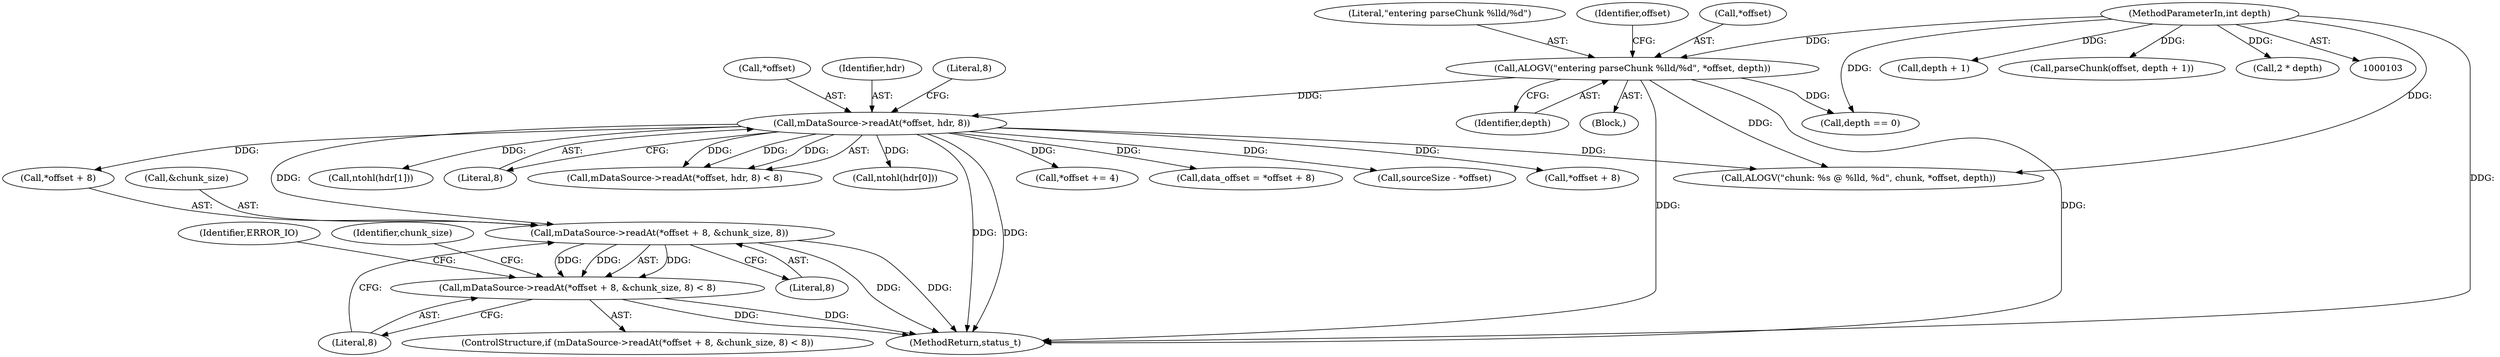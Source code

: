 digraph "0_Android_6fe85f7e15203e48df2cc3e8e1c4bc6ad49dc968@API" {
"1000152" [label="(Call,mDataSource->readAt(*offset + 8, &chunk_size, 8))"];
"1000115" [label="(Call,mDataSource->readAt(*offset, hdr, 8))"];
"1000107" [label="(Call,ALOGV(\"entering parseChunk %lld/%d\", *offset, depth))"];
"1000105" [label="(MethodParameterIn,int depth)"];
"1000151" [label="(Call,mDataSource->readAt(*offset + 8, &chunk_size, 8) < 8)"];
"1000118" [label="(Identifier,hdr)"];
"1000163" [label="(Identifier,ERROR_IO)"];
"1000134" [label="(Call,ntohl(hdr[1]))"];
"1000119" [label="(Literal,8)"];
"1000114" [label="(Call,mDataSource->readAt(*offset, hdr, 8) < 8)"];
"1000115" [label="(Call,mDataSource->readAt(*offset, hdr, 8))"];
"1000127" [label="(Call,ntohl(hdr[0]))"];
"1000229" [label="(Call,ALOGV(\"chunk: %s @ %lld, %d\", chunk, *offset, depth))"];
"1000120" [label="(Literal,8)"];
"1000108" [label="(Literal,\"entering parseChunk %lld/%d\")"];
"1000117" [label="(Identifier,offset)"];
"1002931" [label="(MethodReturn,status_t)"];
"1000211" [label="(Call,*offset += 4)"];
"1000345" [label="(Call,depth + 1)"];
"1000159" [label="(Literal,8)"];
"1000185" [label="(Call,depth == 0)"];
"1000139" [label="(Call,data_offset = *offset + 8)"];
"1000152" [label="(Call,mDataSource->readAt(*offset + 8, &chunk_size, 8))"];
"1000151" [label="(Call,mDataSource->readAt(*offset + 8, &chunk_size, 8) < 8)"];
"1000160" [label="(Literal,8)"];
"1000199" [label="(Call,sourceSize - *offset)"];
"1000150" [label="(ControlStructure,if (mDataSource->readAt(*offset + 8, &chunk_size, 8) < 8))"];
"1000107" [label="(Call,ALOGV(\"entering parseChunk %lld/%d\", *offset, depth))"];
"1000105" [label="(MethodParameterIn,int depth)"];
"1000111" [label="(Identifier,depth)"];
"1000116" [label="(Call,*offset)"];
"1000109" [label="(Call,*offset)"];
"1000343" [label="(Call,parseChunk(offset, depth + 1))"];
"1000165" [label="(Identifier,chunk_size)"];
"1000106" [label="(Block,)"];
"1000250" [label="(Call,2 * depth)"];
"1000141" [label="(Call,*offset + 8)"];
"1000157" [label="(Call,&chunk_size)"];
"1000153" [label="(Call,*offset + 8)"];
"1000152" -> "1000151"  [label="AST: "];
"1000152" -> "1000159"  [label="CFG: "];
"1000153" -> "1000152"  [label="AST: "];
"1000157" -> "1000152"  [label="AST: "];
"1000159" -> "1000152"  [label="AST: "];
"1000160" -> "1000152"  [label="CFG: "];
"1000152" -> "1002931"  [label="DDG: "];
"1000152" -> "1002931"  [label="DDG: "];
"1000152" -> "1000151"  [label="DDG: "];
"1000152" -> "1000151"  [label="DDG: "];
"1000152" -> "1000151"  [label="DDG: "];
"1000115" -> "1000152"  [label="DDG: "];
"1000115" -> "1000114"  [label="AST: "];
"1000115" -> "1000119"  [label="CFG: "];
"1000116" -> "1000115"  [label="AST: "];
"1000118" -> "1000115"  [label="AST: "];
"1000119" -> "1000115"  [label="AST: "];
"1000120" -> "1000115"  [label="CFG: "];
"1000115" -> "1002931"  [label="DDG: "];
"1000115" -> "1002931"  [label="DDG: "];
"1000115" -> "1000114"  [label="DDG: "];
"1000115" -> "1000114"  [label="DDG: "];
"1000115" -> "1000114"  [label="DDG: "];
"1000107" -> "1000115"  [label="DDG: "];
"1000115" -> "1000127"  [label="DDG: "];
"1000115" -> "1000134"  [label="DDG: "];
"1000115" -> "1000139"  [label="DDG: "];
"1000115" -> "1000141"  [label="DDG: "];
"1000115" -> "1000153"  [label="DDG: "];
"1000115" -> "1000199"  [label="DDG: "];
"1000115" -> "1000211"  [label="DDG: "];
"1000115" -> "1000229"  [label="DDG: "];
"1000107" -> "1000106"  [label="AST: "];
"1000107" -> "1000111"  [label="CFG: "];
"1000108" -> "1000107"  [label="AST: "];
"1000109" -> "1000107"  [label="AST: "];
"1000111" -> "1000107"  [label="AST: "];
"1000117" -> "1000107"  [label="CFG: "];
"1000107" -> "1002931"  [label="DDG: "];
"1000107" -> "1002931"  [label="DDG: "];
"1000105" -> "1000107"  [label="DDG: "];
"1000107" -> "1000185"  [label="DDG: "];
"1000107" -> "1000229"  [label="DDG: "];
"1000105" -> "1000103"  [label="AST: "];
"1000105" -> "1002931"  [label="DDG: "];
"1000105" -> "1000185"  [label="DDG: "];
"1000105" -> "1000229"  [label="DDG: "];
"1000105" -> "1000250"  [label="DDG: "];
"1000105" -> "1000343"  [label="DDG: "];
"1000105" -> "1000345"  [label="DDG: "];
"1000151" -> "1000150"  [label="AST: "];
"1000151" -> "1000160"  [label="CFG: "];
"1000160" -> "1000151"  [label="AST: "];
"1000163" -> "1000151"  [label="CFG: "];
"1000165" -> "1000151"  [label="CFG: "];
"1000151" -> "1002931"  [label="DDG: "];
"1000151" -> "1002931"  [label="DDG: "];
}
